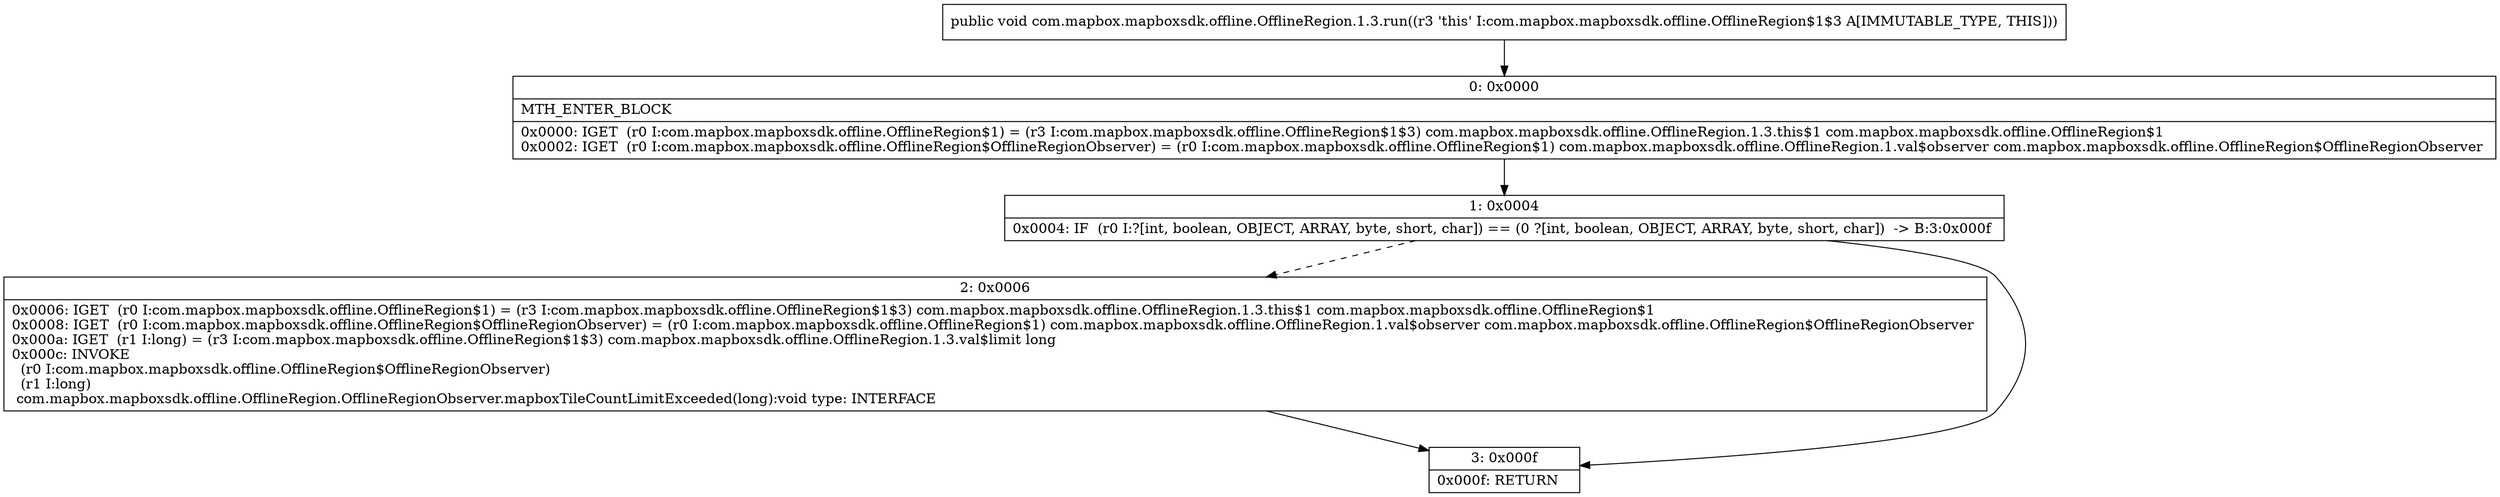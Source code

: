 digraph "CFG forcom.mapbox.mapboxsdk.offline.OfflineRegion.1.3.run()V" {
Node_0 [shape=record,label="{0\:\ 0x0000|MTH_ENTER_BLOCK\l|0x0000: IGET  (r0 I:com.mapbox.mapboxsdk.offline.OfflineRegion$1) = (r3 I:com.mapbox.mapboxsdk.offline.OfflineRegion$1$3) com.mapbox.mapboxsdk.offline.OfflineRegion.1.3.this$1 com.mapbox.mapboxsdk.offline.OfflineRegion$1 \l0x0002: IGET  (r0 I:com.mapbox.mapboxsdk.offline.OfflineRegion$OfflineRegionObserver) = (r0 I:com.mapbox.mapboxsdk.offline.OfflineRegion$1) com.mapbox.mapboxsdk.offline.OfflineRegion.1.val$observer com.mapbox.mapboxsdk.offline.OfflineRegion$OfflineRegionObserver \l}"];
Node_1 [shape=record,label="{1\:\ 0x0004|0x0004: IF  (r0 I:?[int, boolean, OBJECT, ARRAY, byte, short, char]) == (0 ?[int, boolean, OBJECT, ARRAY, byte, short, char])  \-\> B:3:0x000f \l}"];
Node_2 [shape=record,label="{2\:\ 0x0006|0x0006: IGET  (r0 I:com.mapbox.mapboxsdk.offline.OfflineRegion$1) = (r3 I:com.mapbox.mapboxsdk.offline.OfflineRegion$1$3) com.mapbox.mapboxsdk.offline.OfflineRegion.1.3.this$1 com.mapbox.mapboxsdk.offline.OfflineRegion$1 \l0x0008: IGET  (r0 I:com.mapbox.mapboxsdk.offline.OfflineRegion$OfflineRegionObserver) = (r0 I:com.mapbox.mapboxsdk.offline.OfflineRegion$1) com.mapbox.mapboxsdk.offline.OfflineRegion.1.val$observer com.mapbox.mapboxsdk.offline.OfflineRegion$OfflineRegionObserver \l0x000a: IGET  (r1 I:long) = (r3 I:com.mapbox.mapboxsdk.offline.OfflineRegion$1$3) com.mapbox.mapboxsdk.offline.OfflineRegion.1.3.val$limit long \l0x000c: INVOKE  \l  (r0 I:com.mapbox.mapboxsdk.offline.OfflineRegion$OfflineRegionObserver)\l  (r1 I:long)\l com.mapbox.mapboxsdk.offline.OfflineRegion.OfflineRegionObserver.mapboxTileCountLimitExceeded(long):void type: INTERFACE \l}"];
Node_3 [shape=record,label="{3\:\ 0x000f|0x000f: RETURN   \l}"];
MethodNode[shape=record,label="{public void com.mapbox.mapboxsdk.offline.OfflineRegion.1.3.run((r3 'this' I:com.mapbox.mapboxsdk.offline.OfflineRegion$1$3 A[IMMUTABLE_TYPE, THIS])) }"];
MethodNode -> Node_0;
Node_0 -> Node_1;
Node_1 -> Node_2[style=dashed];
Node_1 -> Node_3;
Node_2 -> Node_3;
}

